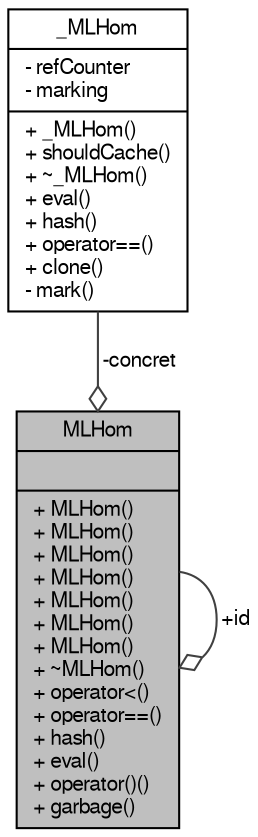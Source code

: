 digraph "MLHom"
{
  edge [fontname="FreeSans",fontsize="10",labelfontname="FreeSans",labelfontsize="10"];
  node [fontname="FreeSans",fontsize="10",shape=record];
  Node1 [label="{MLHom\n||+ MLHom()\l+ MLHom()\l+ MLHom()\l+ MLHom()\l+ MLHom()\l+ MLHom()\l+ MLHom()\l+ ~MLHom()\l+ operator\<()\l+ operator==()\l+ hash()\l+ eval()\l+ operator()()\l+ garbage()\l}",height=0.2,width=0.4,color="black", fillcolor="grey75", style="filled" fontcolor="black"];
  Node1 -> Node1 [color="grey25",fontsize="10",style="solid",label=" +id" ,arrowhead="odiamond",fontname="FreeSans"];
  Node2 -> Node1 [color="grey25",fontsize="10",style="solid",label=" -concret" ,arrowhead="odiamond",fontname="FreeSans"];
  Node2 [label="{_MLHom\n|- refCounter\l- marking\l|+ _MLHom()\l+ shouldCache()\l+ ~_MLHom()\l+ eval()\l+ hash()\l+ operator==()\l+ clone()\l- mark()\l}",height=0.2,width=0.4,color="black", fillcolor="white", style="filled",URL="$class__MLHom.html"];
}

